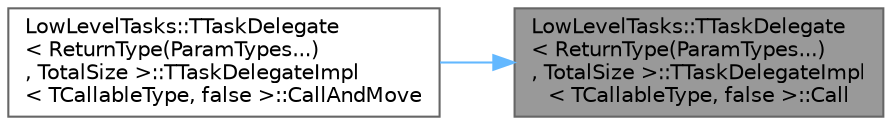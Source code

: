 digraph "LowLevelTasks::TTaskDelegate&lt; ReturnType(ParamTypes...), TotalSize &gt;::TTaskDelegateImpl&lt; TCallableType, false &gt;::Call"
{
 // INTERACTIVE_SVG=YES
 // LATEX_PDF_SIZE
  bgcolor="transparent";
  edge [fontname=Helvetica,fontsize=10,labelfontname=Helvetica,labelfontsize=10];
  node [fontname=Helvetica,fontsize=10,shape=box,height=0.2,width=0.4];
  rankdir="RL";
  Node1 [id="Node000001",label="LowLevelTasks::TTaskDelegate\l\< ReturnType(ParamTypes...)\l, TotalSize \>::TTaskDelegateImpl\l\< TCallableType, false \>::Call",height=0.2,width=0.4,color="gray40", fillcolor="grey60", style="filled", fontcolor="black",tooltip=" "];
  Node1 -> Node2 [id="edge1_Node000001_Node000002",dir="back",color="steelblue1",style="solid",tooltip=" "];
  Node2 [id="Node000002",label="LowLevelTasks::TTaskDelegate\l\< ReturnType(ParamTypes...)\l, TotalSize \>::TTaskDelegateImpl\l\< TCallableType, false \>::CallAndMove",height=0.2,width=0.4,color="grey40", fillcolor="white", style="filled",URL="$d0/da6/structLowLevelTasks_1_1TTaskDelegate_3_01ReturnType_07ParamTypes_8_8_8_08_00_01TotalSize_01_4_1_dccb8c39fbf97ed05862ece8df018c4f.html#a5874e1b6f639ac9a7ee1650cee9a4bcd",tooltip=" "];
}
